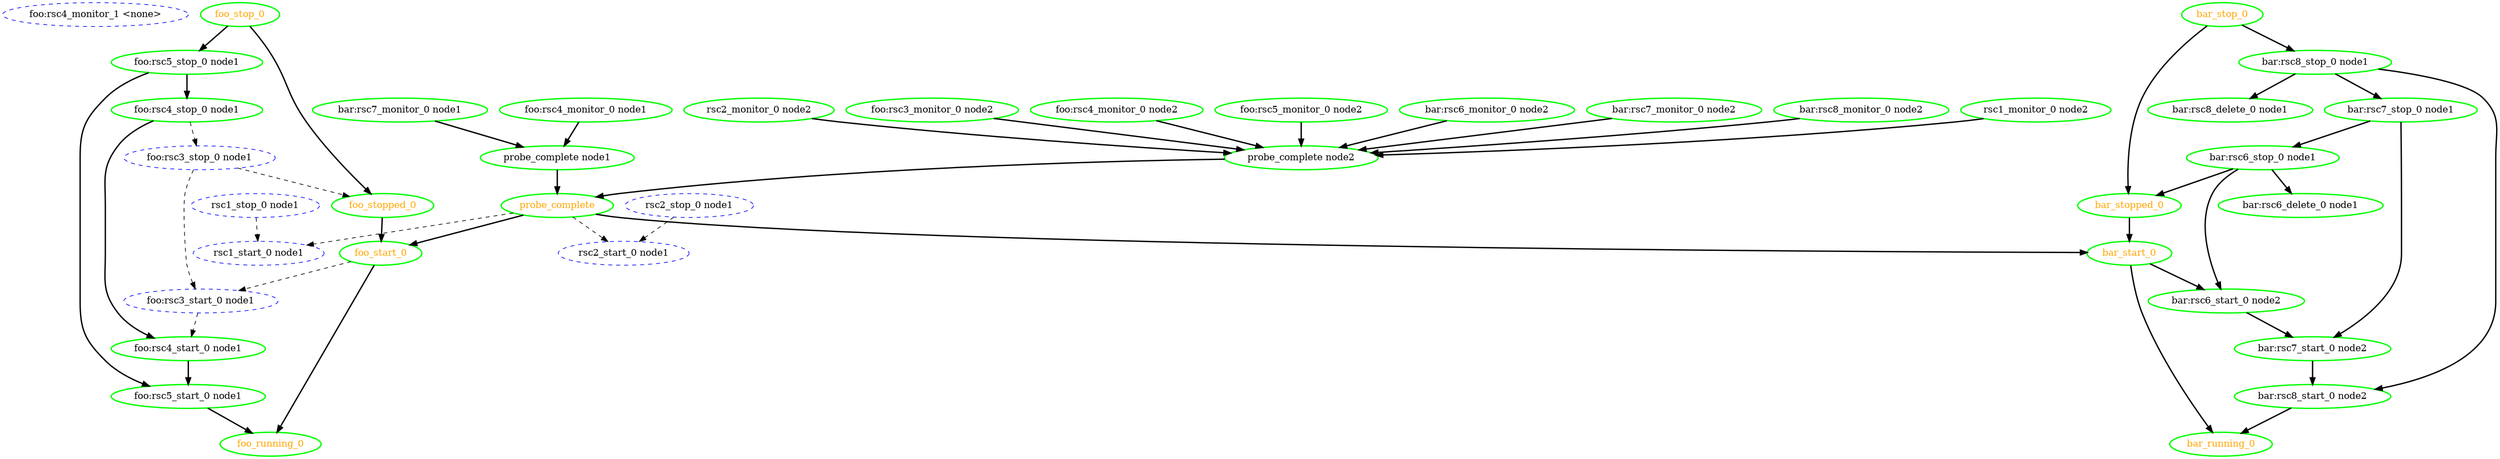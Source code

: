 digraph "g" {
	size = "30,30"
"foo:rsc4_monitor_1 <none>" [ style="dashed" color="blue" fontcolor="black" ]
"foo:rsc4_stop_0 node1" [ style=bold color="green" fontcolor="black" ]
"bar:rsc7_start_0 node2" [ style=bold color="green" fontcolor="black" ]
"bar:rsc7_stop_0 node1" [ style=bold color="green" fontcolor="black" ]
"probe_complete" [ style=bold color="green" fontcolor="orange" ]
"probe_complete node1" [ style=bold color="green" fontcolor="black" ]
"foo:rsc4_monitor_0 node1" [ style=bold color="green" fontcolor="black" ]
"bar:rsc7_monitor_0 node1" [ style=bold color="green" fontcolor="black" ]
"probe_complete node2" [ style=bold color="green" fontcolor="black" ]
"rsc1_monitor_0 node2" [ style=bold color="green" fontcolor="black" ]
"rsc2_monitor_0 node2" [ style=bold color="green" fontcolor="black" ]
"foo:rsc3_monitor_0 node2" [ style=bold color="green" fontcolor="black" ]
"foo:rsc4_monitor_0 node2" [ style=bold color="green" fontcolor="black" ]
"foo:rsc5_monitor_0 node2" [ style=bold color="green" fontcolor="black" ]
"bar:rsc6_monitor_0 node2" [ style=bold color="green" fontcolor="black" ]
"bar:rsc7_monitor_0 node2" [ style=bold color="green" fontcolor="black" ]
"bar:rsc8_monitor_0 node2" [ style=bold color="green" fontcolor="black" ]
"rsc1_stop_0 node1" [ style="dashed" color="blue" fontcolor="black" ]
"rsc1_start_0 node1" [ style="dashed" color="blue" fontcolor="black" ]
"rsc2_stop_0 node1" [ style="dashed" color="blue" fontcolor="black" ]
"rsc2_start_0 node1" [ style="dashed" color="blue" fontcolor="black" ]
"foo:rsc3_stop_0 node1" [ style="dashed" color="blue" fontcolor="black" ]
"foo:rsc3_start_0 node1" [ style="dashed" color="blue" fontcolor="black" ]
"foo:rsc4_start_0 node1" [ style=bold color="green" fontcolor="black" ]
"foo:rsc5_stop_0 node1" [ style=bold color="green" fontcolor="black" ]
"foo:rsc5_start_0 node1" [ style=bold color="green" fontcolor="black" ]
"foo_start_0" [ style=bold color="green" fontcolor="orange" ]
"foo_running_0" [ style=bold color="green" fontcolor="orange" ]
"foo_stop_0" [ style=bold color="green" fontcolor="orange" ]
"foo_stopped_0" [ style=bold color="green" fontcolor="orange" ]
"bar:rsc6_stop_0 node1" [ style=bold color="green" fontcolor="black" ]
"bar:rsc6_start_0 node2" [ style=bold color="green" fontcolor="black" ]
"bar:rsc6_delete_0 node1" [ style=bold color="green" fontcolor="black" ]
"bar:rsc8_stop_0 node1" [ style=bold color="green" fontcolor="black" ]
"bar:rsc8_start_0 node2" [ style=bold color="green" fontcolor="black" ]
"bar:rsc8_delete_0 node1" [ style=bold color="green" fontcolor="black" ]
"bar_start_0" [ style=bold color="green" fontcolor="orange" ]
"bar_running_0" [ style=bold color="green" fontcolor="orange" ]
"bar_stop_0" [ style=bold color="green" fontcolor="orange" ]
"bar_stopped_0" [ style=bold color="green" fontcolor="orange" ]
"foo:rsc5_stop_0 node1" -> "foo:rsc4_stop_0 node1" [ style = bold]
"bar:rsc7_stop_0 node1" -> "bar:rsc7_start_0 node2" [ style = bold]
"bar:rsc6_start_0 node2" -> "bar:rsc7_start_0 node2" [ style = bold]
"bar:rsc8_stop_0 node1" -> "bar:rsc7_stop_0 node1" [ style = bold]
"probe_complete node1" -> "probe_complete" [ style = bold]
"probe_complete node2" -> "probe_complete" [ style = bold]
"foo:rsc4_monitor_0 node1" -> "probe_complete node1" [ style = bold]
"bar:rsc7_monitor_0 node1" -> "probe_complete node1" [ style = bold]
"rsc1_monitor_0 node2" -> "probe_complete node2" [ style = bold]
"rsc2_monitor_0 node2" -> "probe_complete node2" [ style = bold]
"foo:rsc3_monitor_0 node2" -> "probe_complete node2" [ style = bold]
"foo:rsc4_monitor_0 node2" -> "probe_complete node2" [ style = bold]
"foo:rsc5_monitor_0 node2" -> "probe_complete node2" [ style = bold]
"bar:rsc6_monitor_0 node2" -> "probe_complete node2" [ style = bold]
"bar:rsc7_monitor_0 node2" -> "probe_complete node2" [ style = bold]
"bar:rsc8_monitor_0 node2" -> "probe_complete node2" [ style = bold]
"probe_complete" -> "rsc1_start_0 node1" [ style = dashed]
"rsc1_stop_0 node1" -> "rsc1_start_0 node1" [ style = dashed]
"probe_complete" -> "rsc2_start_0 node1" [ style = dashed]
"rsc2_stop_0 node1" -> "rsc2_start_0 node1" [ style = dashed]
"foo:rsc4_stop_0 node1" -> "foo:rsc3_stop_0 node1" [ style = dashed]
"foo:rsc3_stop_0 node1" -> "foo:rsc3_start_0 node1" [ style = dashed]
"foo_start_0" -> "foo:rsc3_start_0 node1" [ style = dashed]
"foo:rsc4_stop_0 node1" -> "foo:rsc4_start_0 node1" [ style = bold]
"foo:rsc3_start_0 node1" -> "foo:rsc4_start_0 node1" [ style = dashed]
"foo_stop_0" -> "foo:rsc5_stop_0 node1" [ style = bold]
"foo:rsc4_start_0 node1" -> "foo:rsc5_start_0 node1" [ style = bold]
"foo:rsc5_stop_0 node1" -> "foo:rsc5_start_0 node1" [ style = bold]
"probe_complete" -> "foo_start_0" [ style = bold]
"foo_stopped_0" -> "foo_start_0" [ style = bold]
"foo:rsc5_start_0 node1" -> "foo_running_0" [ style = bold]
"foo_start_0" -> "foo_running_0" [ style = bold]
"foo:rsc3_stop_0 node1" -> "foo_stopped_0" [ style = dashed]
"foo_stop_0" -> "foo_stopped_0" [ style = bold]
"bar:rsc7_stop_0 node1" -> "bar:rsc6_stop_0 node1" [ style = bold]
"bar:rsc6_stop_0 node1" -> "bar:rsc6_start_0 node2" [ style = bold]
"bar_start_0" -> "bar:rsc6_start_0 node2" [ style = bold]
"bar:rsc6_stop_0 node1" -> "bar:rsc6_delete_0 node1" [ style = bold]
"bar_stop_0" -> "bar:rsc8_stop_0 node1" [ style = bold]
"bar:rsc7_start_0 node2" -> "bar:rsc8_start_0 node2" [ style = bold]
"bar:rsc8_stop_0 node1" -> "bar:rsc8_start_0 node2" [ style = bold]
"bar:rsc8_stop_0 node1" -> "bar:rsc8_delete_0 node1" [ style = bold]
"probe_complete" -> "bar_start_0" [ style = bold]
"bar_stopped_0" -> "bar_start_0" [ style = bold]
"bar:rsc8_start_0 node2" -> "bar_running_0" [ style = bold]
"bar_start_0" -> "bar_running_0" [ style = bold]
"bar:rsc6_stop_0 node1" -> "bar_stopped_0" [ style = bold]
"bar_stop_0" -> "bar_stopped_0" [ style = bold]
}
